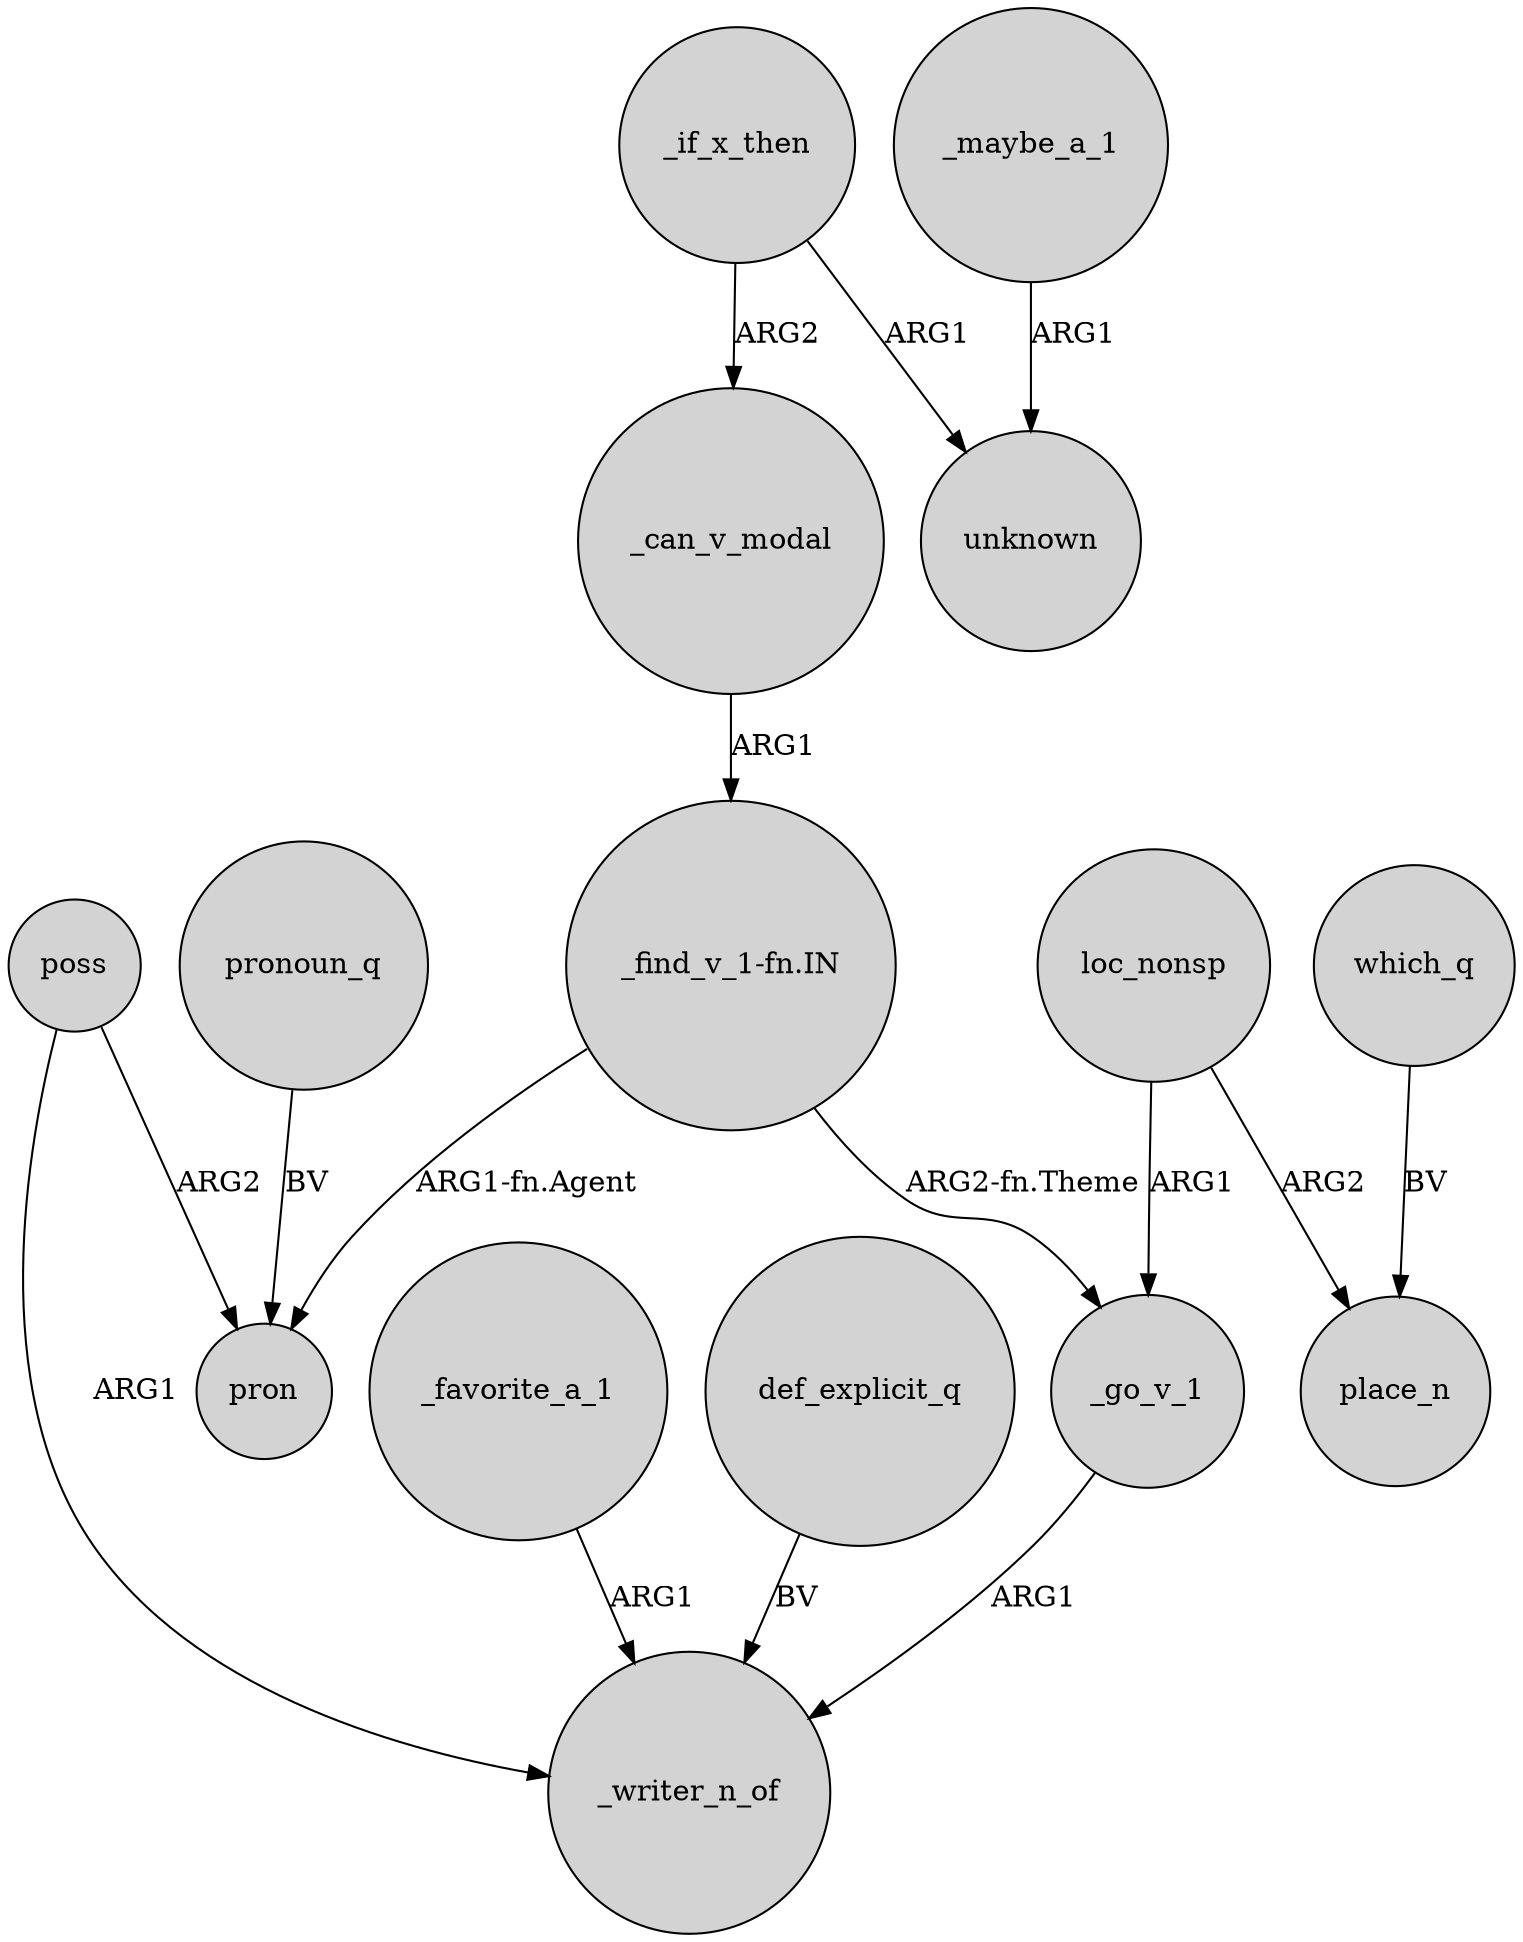 digraph {
	node [shape=circle style=filled]
	"_find_v_1-fn.IN" -> _go_v_1 [label="ARG2-fn.Theme"]
	_go_v_1 -> _writer_n_of [label=ARG1]
	loc_nonsp -> place_n [label=ARG2]
	poss -> _writer_n_of [label=ARG1]
	"_find_v_1-fn.IN" -> pron [label="ARG1-fn.Agent"]
	poss -> pron [label=ARG2]
	_if_x_then -> _can_v_modal [label=ARG2]
	_maybe_a_1 -> unknown [label=ARG1]
	loc_nonsp -> _go_v_1 [label=ARG1]
	_favorite_a_1 -> _writer_n_of [label=ARG1]
	_can_v_modal -> "_find_v_1-fn.IN" [label=ARG1]
	_if_x_then -> unknown [label=ARG1]
	which_q -> place_n [label=BV]
	def_explicit_q -> _writer_n_of [label=BV]
	pronoun_q -> pron [label=BV]
}
